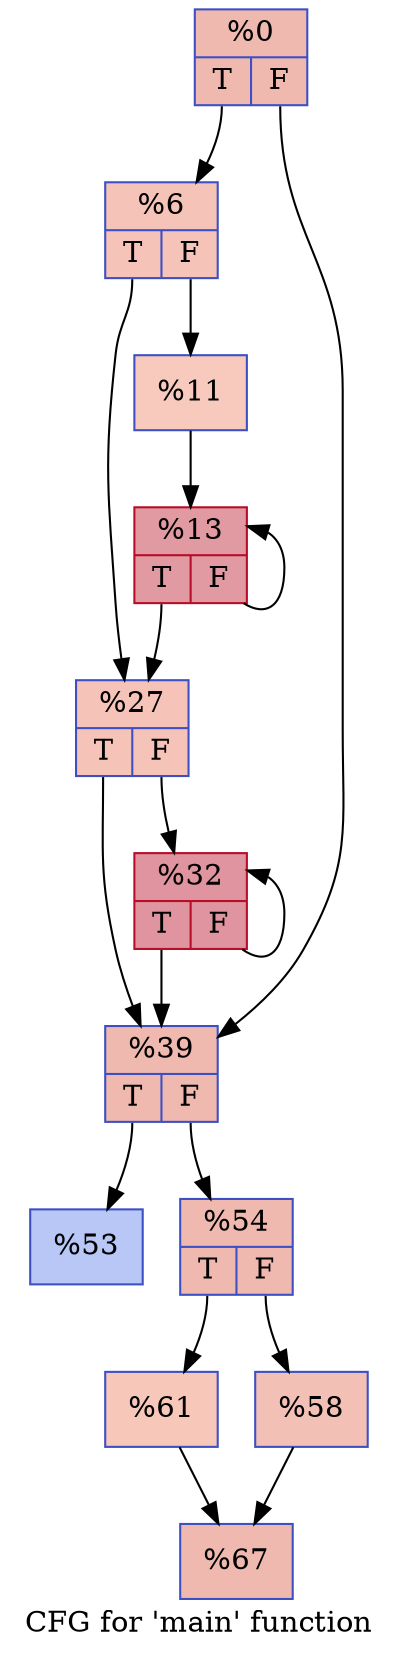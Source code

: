 digraph "CFG for 'main' function" {
	label="CFG for 'main' function";

	Node0x12c254b0 [shape=record,color="#3d50c3ff", style=filled, fillcolor="#de614d70",label="{%0|{<s0>T|<s1>F}}"];
	Node0x12c254b0:s0 -> Node0x12c26780;
	Node0x12c254b0:s1 -> Node0x12c26810;
	Node0x12c26780 [shape=record,color="#3d50c3ff", style=filled, fillcolor="#e8765c70",label="{%6|{<s0>T|<s1>F}}"];
	Node0x12c26780:s0 -> Node0x12c266a0;
	Node0x12c26780:s1 -> Node0x12c26c80;
	Node0x12c26c80 [shape=record,color="#3d50c3ff", style=filled, fillcolor="#ef886b70",label="{%11}"];
	Node0x12c26c80 -> Node0x12c26e80;
	Node0x12c26e80 [shape=record,color="#b70d28ff", style=filled, fillcolor="#bb1b2c70",label="{%13|{<s0>T|<s1>F}}"];
	Node0x12c26e80:s0 -> Node0x12c266a0;
	Node0x12c26e80:s1 -> Node0x12c26e80;
	Node0x12c266a0 [shape=record,color="#3d50c3ff", style=filled, fillcolor="#e8765c70",label="{%27|{<s0>T|<s1>F}}"];
	Node0x12c266a0:s0 -> Node0x12c26810;
	Node0x12c266a0:s1 -> Node0x12c27fa0;
	Node0x12c27fa0 [shape=record,color="#b70d28ff", style=filled, fillcolor="#b70d2870",label="{%32|{<s0>T|<s1>F}}"];
	Node0x12c27fa0:s0 -> Node0x12c26810;
	Node0x12c27fa0:s1 -> Node0x12c27fa0;
	Node0x12c26810 [shape=record,color="#3d50c3ff", style=filled, fillcolor="#de614d70",label="{%39|{<s0>T|<s1>F}}"];
	Node0x12c26810:s0 -> Node0x12c292c0;
	Node0x12c26810:s1 -> Node0x12c29350;
	Node0x12c292c0 [shape=record,color="#3d50c3ff", style=filled, fillcolor="#5f7fe870",label="{%53}"];
	Node0x12c29350 [shape=record,color="#3d50c3ff", style=filled, fillcolor="#de614d70",label="{%54|{<s0>T|<s1>F}}"];
	Node0x12c29350:s0 -> Node0x12c299d0;
	Node0x12c29350:s1 -> Node0x12c29a60;
	Node0x12c29a60 [shape=record,color="#3d50c3ff", style=filled, fillcolor="#e5705870",label="{%58}"];
	Node0x12c29a60 -> Node0x12c29d50;
	Node0x12c299d0 [shape=record,color="#3d50c3ff", style=filled, fillcolor="#ec7f6370",label="{%61}"];
	Node0x12c299d0 -> Node0x12c29d50;
	Node0x12c29d50 [shape=record,color="#3d50c3ff", style=filled, fillcolor="#de614d70",label="{%67}"];
}
